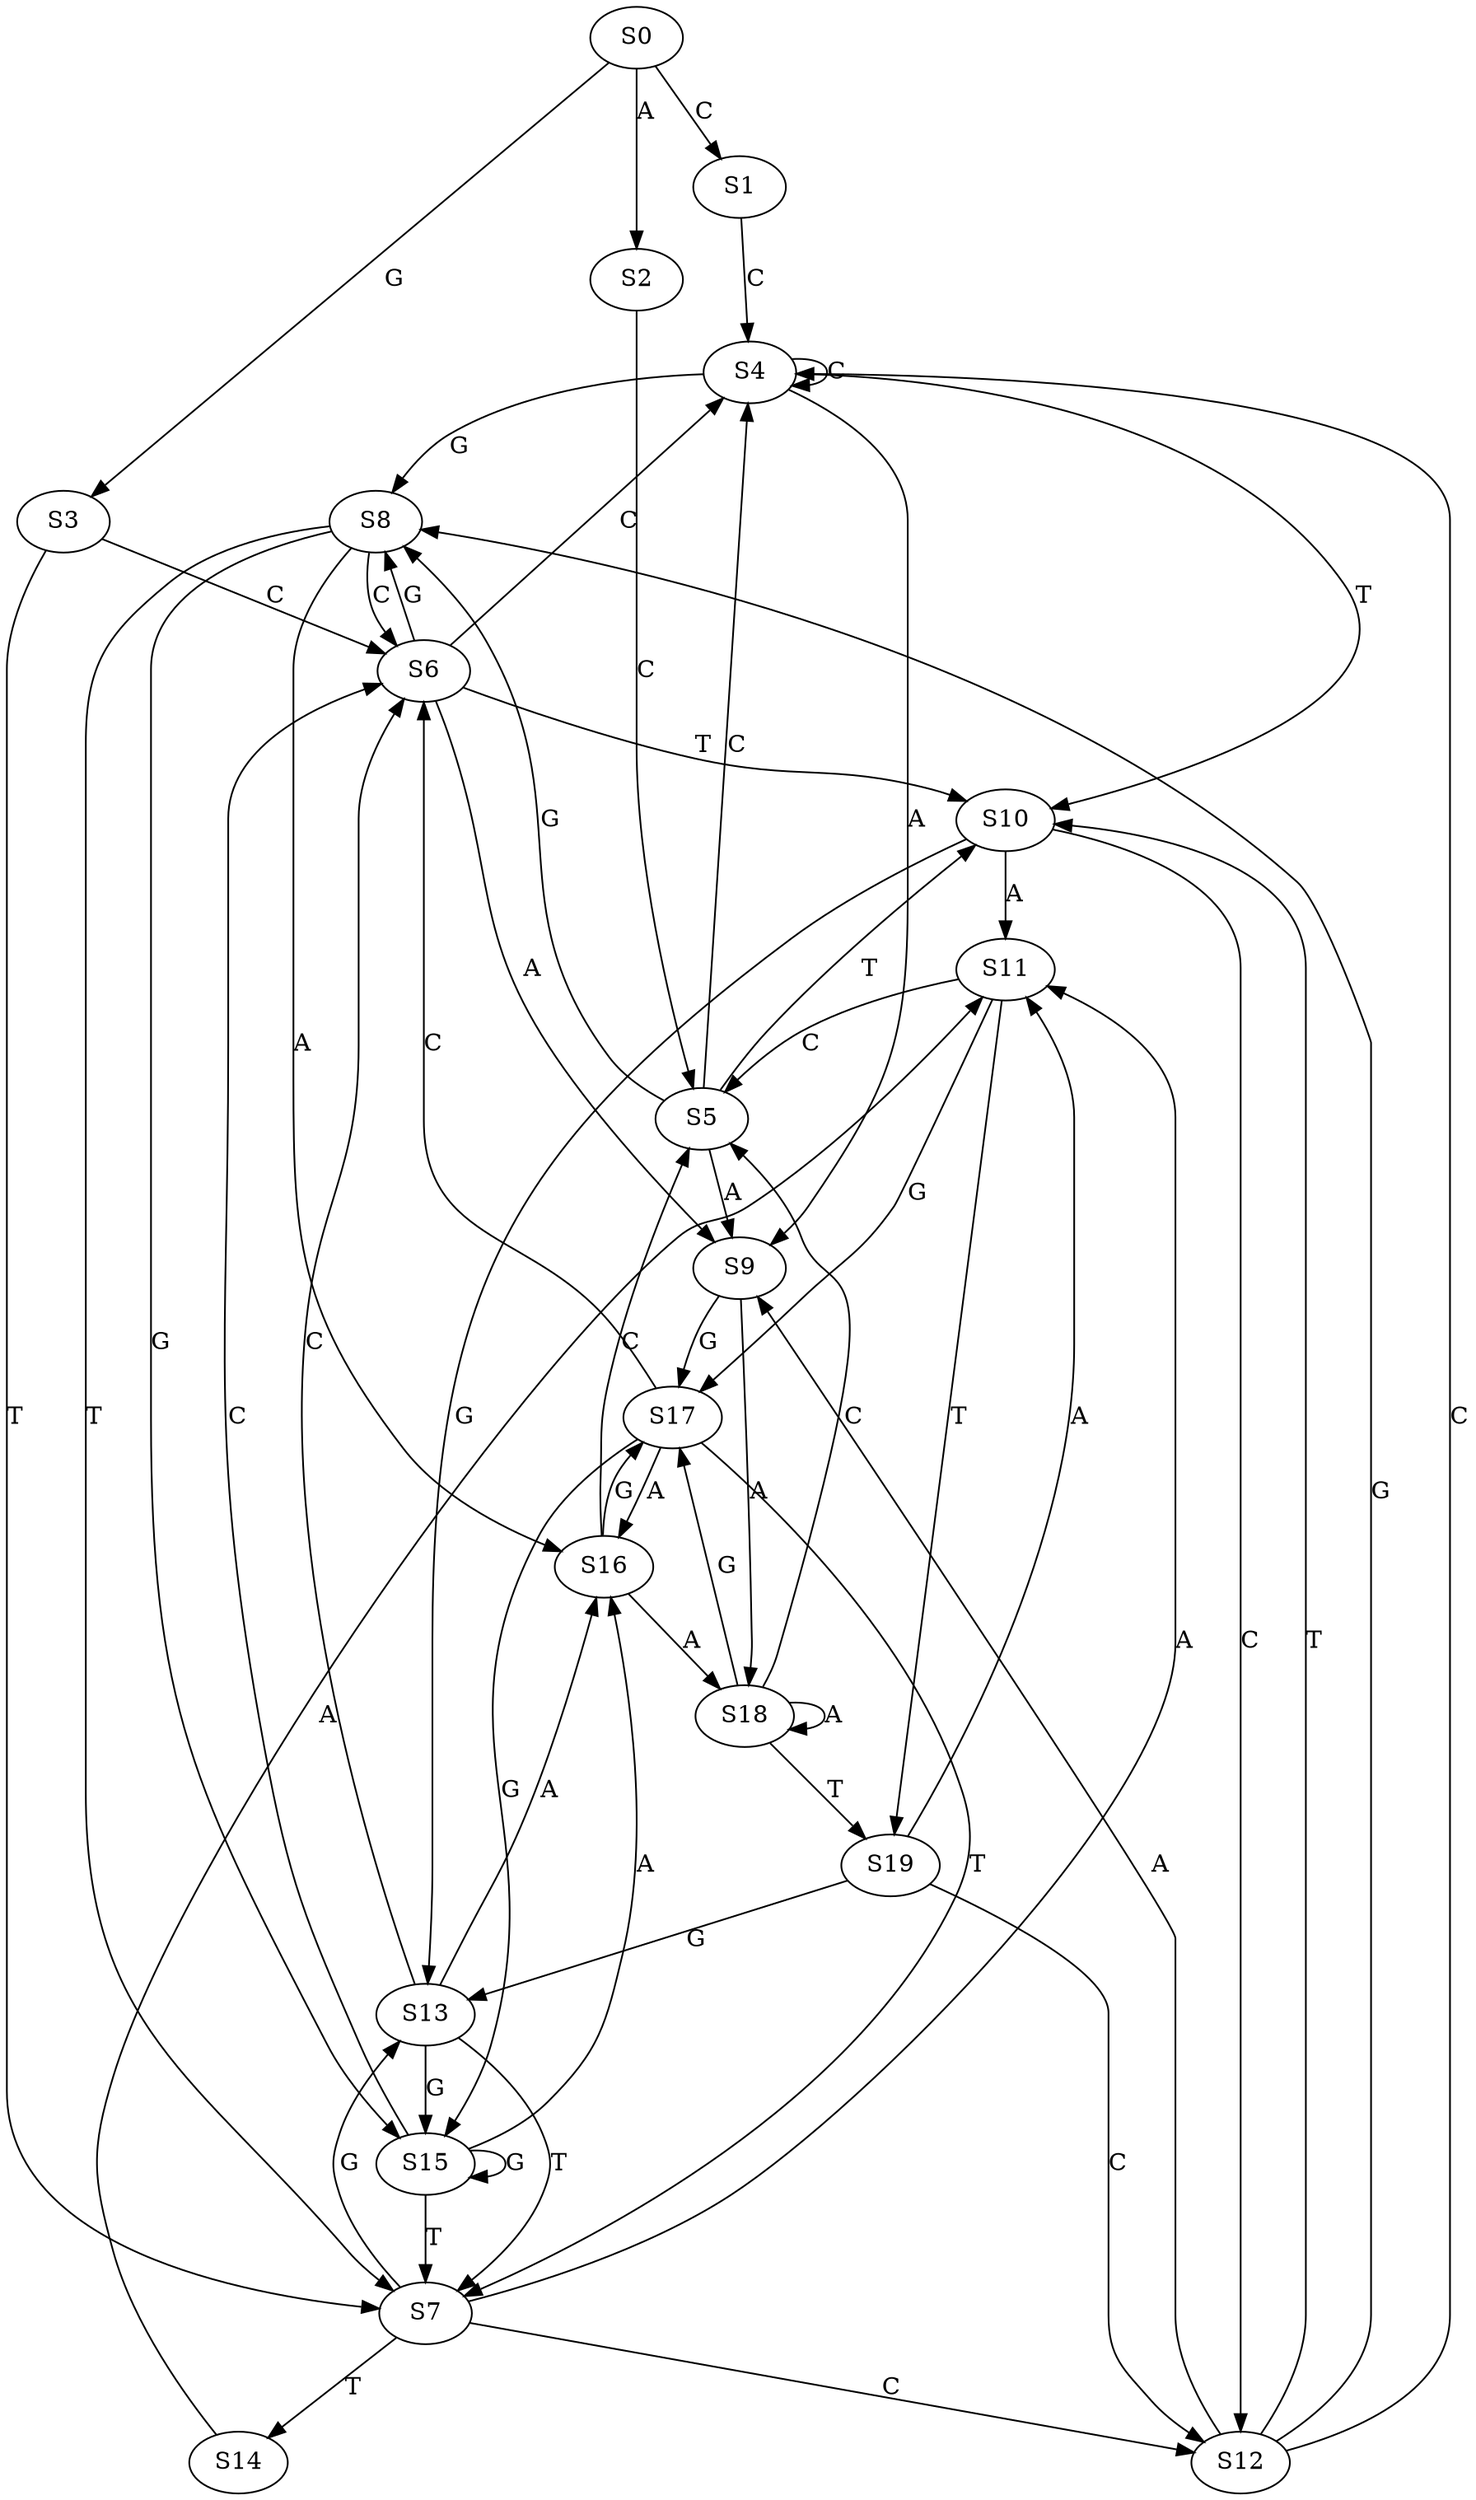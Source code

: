strict digraph  {
	S0 -> S1 [ label = C ];
	S0 -> S2 [ label = A ];
	S0 -> S3 [ label = G ];
	S1 -> S4 [ label = C ];
	S2 -> S5 [ label = C ];
	S3 -> S6 [ label = C ];
	S3 -> S7 [ label = T ];
	S4 -> S8 [ label = G ];
	S4 -> S4 [ label = C ];
	S4 -> S9 [ label = A ];
	S4 -> S10 [ label = T ];
	S5 -> S9 [ label = A ];
	S5 -> S10 [ label = T ];
	S5 -> S4 [ label = C ];
	S5 -> S8 [ label = G ];
	S6 -> S4 [ label = C ];
	S6 -> S9 [ label = A ];
	S6 -> S10 [ label = T ];
	S6 -> S8 [ label = G ];
	S7 -> S11 [ label = A ];
	S7 -> S12 [ label = C ];
	S7 -> S13 [ label = G ];
	S7 -> S14 [ label = T ];
	S8 -> S15 [ label = G ];
	S8 -> S7 [ label = T ];
	S8 -> S16 [ label = A ];
	S8 -> S6 [ label = C ];
	S9 -> S17 [ label = G ];
	S9 -> S18 [ label = A ];
	S10 -> S13 [ label = G ];
	S10 -> S12 [ label = C ];
	S10 -> S11 [ label = A ];
	S11 -> S17 [ label = G ];
	S11 -> S19 [ label = T ];
	S11 -> S5 [ label = C ];
	S12 -> S10 [ label = T ];
	S12 -> S8 [ label = G ];
	S12 -> S4 [ label = C ];
	S12 -> S9 [ label = A ];
	S13 -> S16 [ label = A ];
	S13 -> S7 [ label = T ];
	S13 -> S15 [ label = G ];
	S13 -> S6 [ label = C ];
	S14 -> S11 [ label = A ];
	S15 -> S16 [ label = A ];
	S15 -> S7 [ label = T ];
	S15 -> S15 [ label = G ];
	S15 -> S6 [ label = C ];
	S16 -> S17 [ label = G ];
	S16 -> S18 [ label = A ];
	S16 -> S5 [ label = C ];
	S17 -> S7 [ label = T ];
	S17 -> S15 [ label = G ];
	S17 -> S16 [ label = A ];
	S17 -> S6 [ label = C ];
	S18 -> S19 [ label = T ];
	S18 -> S5 [ label = C ];
	S18 -> S17 [ label = G ];
	S18 -> S18 [ label = A ];
	S19 -> S11 [ label = A ];
	S19 -> S12 [ label = C ];
	S19 -> S13 [ label = G ];
}
